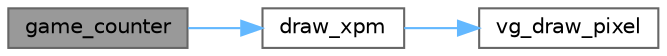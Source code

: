 digraph "game_counter"
{
 // LATEX_PDF_SIZE
  bgcolor="transparent";
  edge [fontname=Helvetica,fontsize=10,labelfontname=Helvetica,labelfontsize=10];
  node [fontname=Helvetica,fontsize=10,shape=box,height=0.2,width=0.4];
  rankdir="LR";
  Node1 [label="game_counter",height=0.2,width=0.4,color="gray40", fillcolor="grey60", style="filled", fontcolor="black",tooltip="Draws the game timer on the screen."];
  Node1 -> Node2 [color="steelblue1",style="solid"];
  Node2 [label="draw_xpm",height=0.2,width=0.4,color="grey40", fillcolor="white", style="filled",URL="$vbe__graphics_8c.html#a380399764d328e4888ded6fe62053ab7",tooltip="Draws an xpm image on the screen."];
  Node2 -> Node3 [color="steelblue1",style="solid"];
  Node3 [label="vg_draw_pixel",height=0.2,width=0.4,color="grey40", fillcolor="white", style="filled",URL="$vbe__graphics_8c.html#a08c498ffeb0a3962e3b7711b57397741",tooltip="Draws a pixel on the screen."];
}
